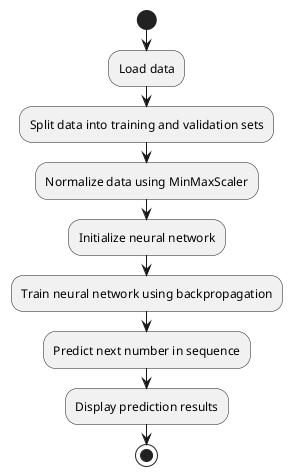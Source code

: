 @startuml
start
:Load data;
:Split data into training and validation sets;
:Normalize data using MinMaxScaler;
:Initialize neural network;
:Train neural network using backpropagation;
:Predict next number in sequence;
:Display prediction results;
stop
@enduml

